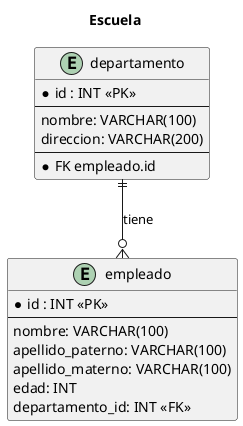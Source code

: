 @startuml
title Escuela

entity "empleado" as e{
* id : INT <<PK>>
--
nombre: VARCHAR(100)
apellido_paterno: VARCHAR(100)
apellido_materno: VARCHAR(100)
edad: INT
departamento_id: INT <<FK>>
}

entity "departamento" as d{
*id : INT <<PK>>
--
nombre: VARCHAR(100)
direccion: VARCHAR(200)
--
* FK empleado.id
}

' e }o--|| d : tiene
d ||--o{ e : tiene
@enduml
